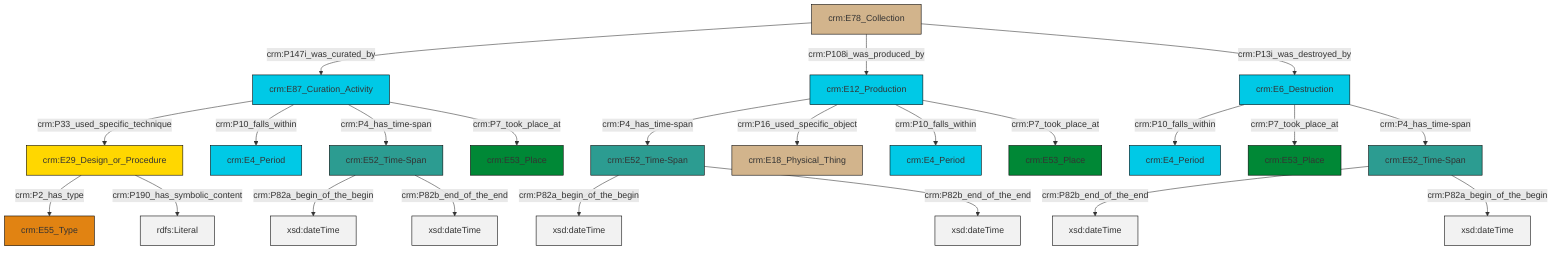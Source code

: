 graph TD
classDef Literal fill:#f2f2f2,stroke:#000000;
classDef CRM_Entity fill:#FFFFFF,stroke:#000000;
classDef Temporal_Entity fill:#00C9E6, stroke:#000000;
classDef Type fill:#E18312, stroke:#000000;
classDef Time-Span fill:#2C9C91, stroke:#000000;
classDef Appellation fill:#FFEB7F, stroke:#000000;
classDef Place fill:#008836, stroke:#000000;
classDef Persistent_Item fill:#B266B2, stroke:#000000;
classDef Conceptual_Object fill:#FFD700, stroke:#000000;
classDef Physical_Thing fill:#D2B48C, stroke:#000000;
classDef Actor fill:#f58aad, stroke:#000000;
classDef PC_Classes fill:#4ce600, stroke:#000000;
classDef Multi fill:#cccccc,stroke:#000000;

0["crm:E87_Curation_Activity"]:::Temporal_Entity -->|crm:P33_used_specific_technique| 1["crm:E29_Design_or_Procedure"]:::Conceptual_Object
4["crm:E78_Collection"]:::Physical_Thing -->|crm:P147i_was_curated_by| 0["crm:E87_Curation_Activity"]:::Temporal_Entity
6["crm:E6_Destruction"]:::Temporal_Entity -->|crm:P10_falls_within| 7["crm:E4_Period"]:::Temporal_Entity
4["crm:E78_Collection"]:::Physical_Thing -->|crm:P108i_was_produced_by| 14["crm:E12_Production"]:::Temporal_Entity
14["crm:E12_Production"]:::Temporal_Entity -->|crm:P4_has_time-span| 15["crm:E52_Time-Span"]:::Time-Span
6["crm:E6_Destruction"]:::Temporal_Entity -->|crm:P7_took_place_at| 2["crm:E53_Place"]:::Place
1["crm:E29_Design_or_Procedure"]:::Conceptual_Object -->|crm:P2_has_type| 17["crm:E55_Type"]:::Type
19["crm:E52_Time-Span"]:::Time-Span -->|crm:P82b_end_of_the_end| 20[xsd:dateTime]:::Literal
14["crm:E12_Production"]:::Temporal_Entity -->|crm:P16_used_specific_object| 8["crm:E18_Physical_Thing"]:::Physical_Thing
22["crm:E52_Time-Span"]:::Time-Span -->|crm:P82a_begin_of_the_begin| 23[xsd:dateTime]:::Literal
15["crm:E52_Time-Span"]:::Time-Span -->|crm:P82a_begin_of_the_begin| 24[xsd:dateTime]:::Literal
14["crm:E12_Production"]:::Temporal_Entity -->|crm:P10_falls_within| 10["crm:E4_Period"]:::Temporal_Entity
6["crm:E6_Destruction"]:::Temporal_Entity -->|crm:P4_has_time-span| 19["crm:E52_Time-Span"]:::Time-Span
14["crm:E12_Production"]:::Temporal_Entity -->|crm:P7_took_place_at| 28["crm:E53_Place"]:::Place
0["crm:E87_Curation_Activity"]:::Temporal_Entity -->|crm:P10_falls_within| 29["crm:E4_Period"]:::Temporal_Entity
22["crm:E52_Time-Span"]:::Time-Span -->|crm:P82b_end_of_the_end| 31[xsd:dateTime]:::Literal
15["crm:E52_Time-Span"]:::Time-Span -->|crm:P82b_end_of_the_end| 32[xsd:dateTime]:::Literal
0["crm:E87_Curation_Activity"]:::Temporal_Entity -->|crm:P4_has_time-span| 22["crm:E52_Time-Span"]:::Time-Span
1["crm:E29_Design_or_Procedure"]:::Conceptual_Object -->|crm:P190_has_symbolic_content| 33[rdfs:Literal]:::Literal
19["crm:E52_Time-Span"]:::Time-Span -->|crm:P82a_begin_of_the_begin| 36[xsd:dateTime]:::Literal
4["crm:E78_Collection"]:::Physical_Thing -->|crm:P13i_was_destroyed_by| 6["crm:E6_Destruction"]:::Temporal_Entity
0["crm:E87_Curation_Activity"]:::Temporal_Entity -->|crm:P7_took_place_at| 12["crm:E53_Place"]:::Place